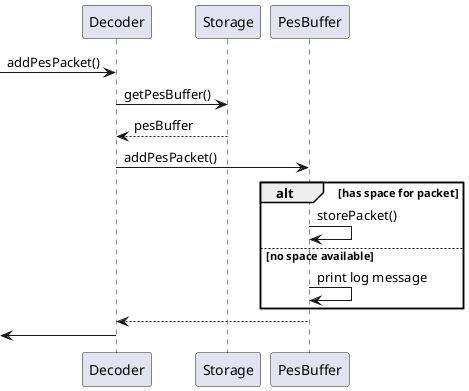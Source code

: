 /*****************************************************************************
* If not stated otherwise in this file or this component's LICENSE file the
* following copyright and licenses apply:
*
* Copyright 2021 Liberty Global Service B.V.#
# Licensed under the Apache License, Version 2.0 (the "License");
# you may not use this file except in compliance with the License.* You may obtain a copy of the License at
*
* http://www.apache.org/licenses/LICENSE-2.0
*
* Unless required by applicable law or agreed to in writing, software
* distributed under the License is distributed on an "AS IS" BASIS,
* WITHOUT WARRANTIES OR CONDITIONS OF ANY KIND, either express or implied.
* See the License for the specific language governing permissions and
* limitations under the License.
*****************************************************************************/

/**
@startuml

[-> Decoder : addPesPacket()

Decoder -> Storage : getPesBuffer()
Decoder <-- Storage : pesBuffer

Decoder -> PesBuffer : addPesPacket()

alt has space for packet

PesBuffer -> PesBuffer : storePacket()

else no space available

PesBuffer -> PesBuffer : print log message

end

Decoder <-- PesBuffer
[<- Decoder

@enduml
*/

